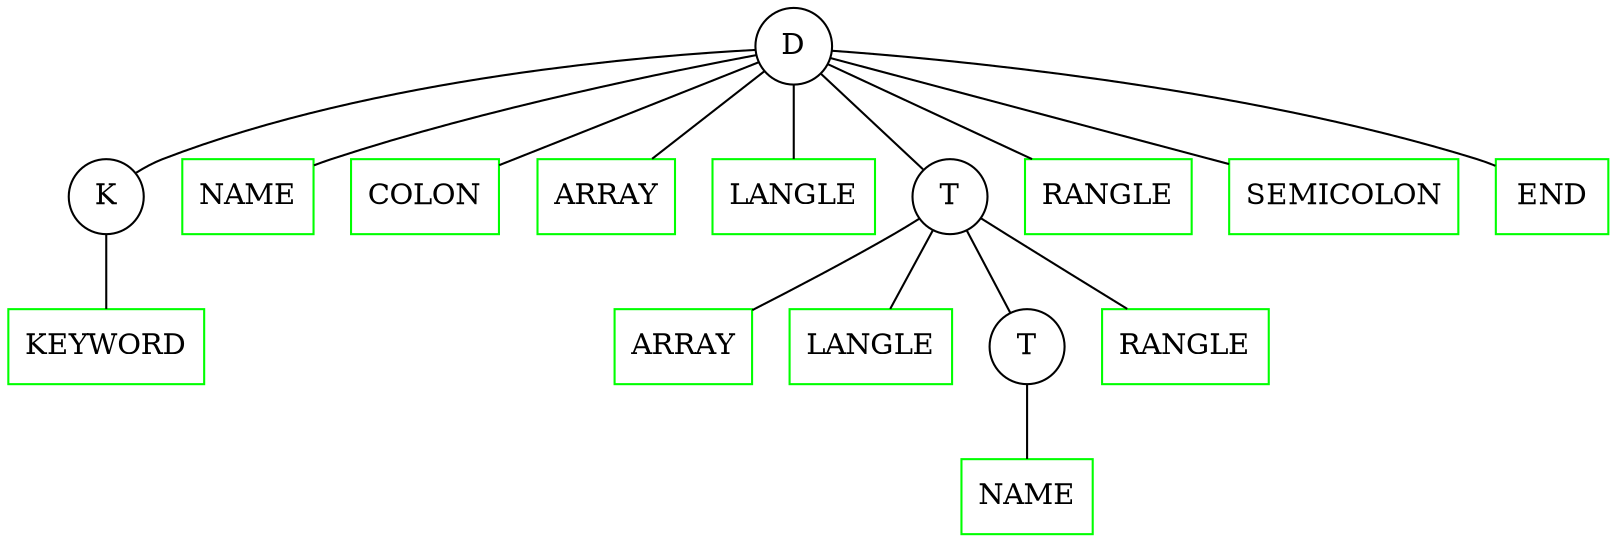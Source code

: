 strict graph KotlinArray {
    1[label="D" shape=circle];
    2[label="K" shape=circle];
    3[label="KEYWORD" shape=box color=green];
    4[label="NAME" shape=box color=green];
    5[label="COLON" shape=box color=green];
    6[label="ARRAY" shape=box color=green];
    7[label="LANGLE" shape=box color=green];
    8[label="T" shape=circle];
    9[label="ARRAY" shape=box color=green];
    10[label="LANGLE" shape=box color=green];
    11[label="T" shape=circle];
    12[label="NAME" shape=box color=green];
    13[label="RANGLE" shape=box color=green];
    14[label="RANGLE" shape=box color=green];
    15[label="SEMICOLON" shape=box color=green];
    16[label="END" shape=box color=green];
    1 -- 2;
    2 -- 3;
    1 -- 4;
    1 -- 5;
    1 -- 6;
    1 -- 7;
    1 -- 8;
    8 -- 9;
    8 -- 10;
    8 -- 11;
    11 -- 12;
    8 -- 13;
    1 -- 14;
    1 -- 15;
    1 -- 16;
}
